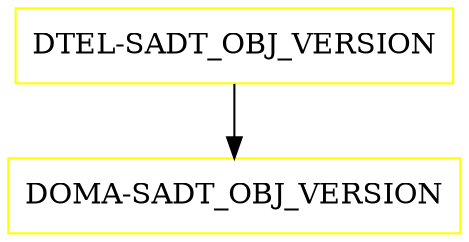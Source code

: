 digraph G {
  "DTEL-SADT_OBJ_VERSION" [shape=box,color=yellow];
  "DOMA-SADT_OBJ_VERSION" [shape=box,color=yellow,URL="./DOMA_SADT_OBJ_VERSION.html"];
  "DTEL-SADT_OBJ_VERSION" -> "DOMA-SADT_OBJ_VERSION";
}
